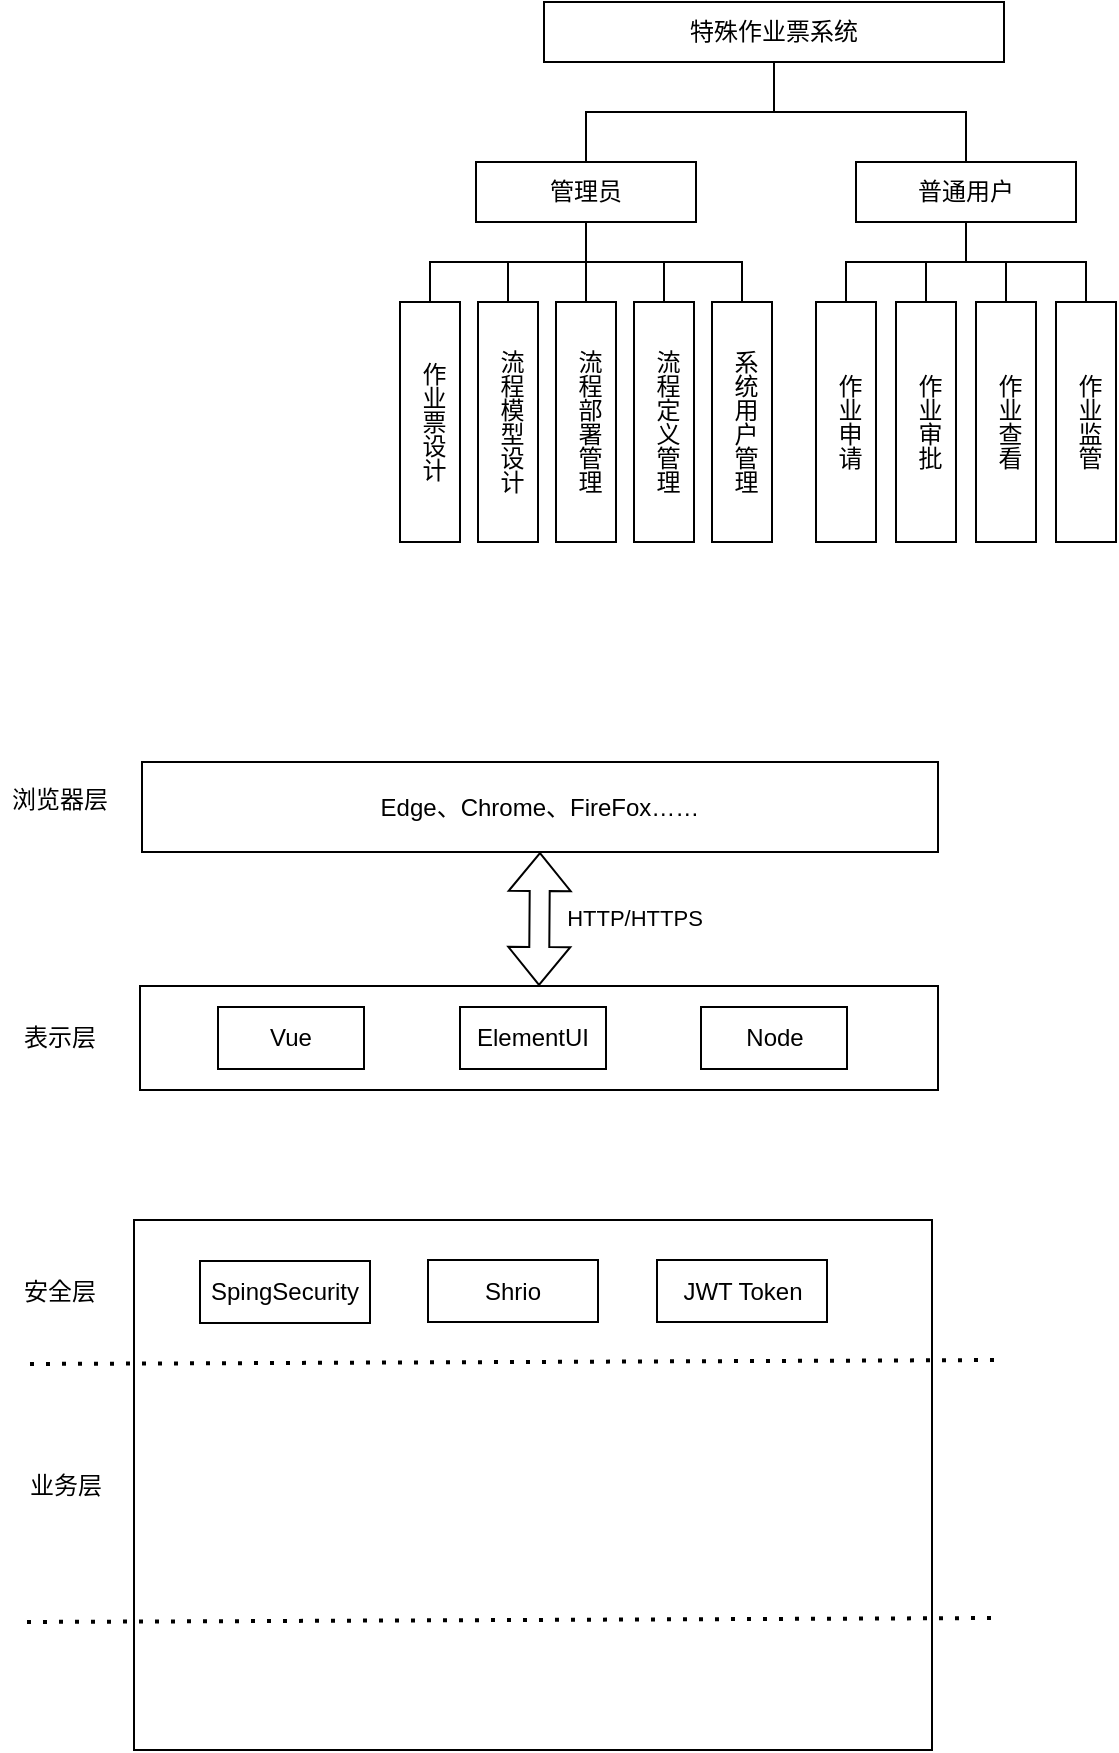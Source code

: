 <mxfile version="26.0.2">
  <diagram name="第 1 页" id="0o3vf0J7doep9oHjO9D6">
    <mxGraphModel dx="719" dy="395" grid="0" gridSize="10" guides="1" tooltips="1" connect="1" arrows="1" fold="1" page="1" pageScale="1" pageWidth="827" pageHeight="1169" math="0" shadow="0">
      <root>
        <mxCell id="0" />
        <mxCell id="1" parent="0" />
        <mxCell id="T9cRB7cxZAfNw0go3Zid-5" value="" style="edgeStyle=orthogonalEdgeStyle;rounded=0;orthogonalLoop=1;jettySize=auto;html=1;endArrow=none;endFill=0;entryX=0.5;entryY=0;entryDx=0;entryDy=0;" edge="1" parent="1" source="T9cRB7cxZAfNw0go3Zid-1" target="T9cRB7cxZAfNw0go3Zid-3">
          <mxGeometry relative="1" as="geometry" />
        </mxCell>
        <mxCell id="T9cRB7cxZAfNw0go3Zid-6" style="edgeStyle=orthogonalEdgeStyle;rounded=0;orthogonalLoop=1;jettySize=auto;html=1;endArrow=none;endFill=0;" edge="1" parent="1" source="T9cRB7cxZAfNw0go3Zid-1" target="T9cRB7cxZAfNw0go3Zid-2">
          <mxGeometry relative="1" as="geometry" />
        </mxCell>
        <mxCell id="T9cRB7cxZAfNw0go3Zid-1" value="特殊作业票系统" style="rounded=0;whiteSpace=wrap;html=1;" vertex="1" parent="1">
          <mxGeometry x="344" y="140" width="230" height="30" as="geometry" />
        </mxCell>
        <mxCell id="T9cRB7cxZAfNw0go3Zid-17" value="" style="edgeStyle=orthogonalEdgeStyle;rounded=0;orthogonalLoop=1;jettySize=auto;html=1;endArrow=none;endFill=0;" edge="1" parent="1" source="T9cRB7cxZAfNw0go3Zid-2" target="T9cRB7cxZAfNw0go3Zid-10">
          <mxGeometry relative="1" as="geometry" />
        </mxCell>
        <mxCell id="T9cRB7cxZAfNw0go3Zid-23" style="edgeStyle=orthogonalEdgeStyle;rounded=0;orthogonalLoop=1;jettySize=auto;html=1;exitX=0.5;exitY=1;exitDx=0;exitDy=0;entryX=0.5;entryY=0;entryDx=0;entryDy=0;endArrow=none;endFill=0;" edge="1" parent="1" source="T9cRB7cxZAfNw0go3Zid-2" target="T9cRB7cxZAfNw0go3Zid-7">
          <mxGeometry relative="1" as="geometry" />
        </mxCell>
        <mxCell id="T9cRB7cxZAfNw0go3Zid-24" style="edgeStyle=orthogonalEdgeStyle;rounded=0;orthogonalLoop=1;jettySize=auto;html=1;exitX=0.5;exitY=1;exitDx=0;exitDy=0;entryX=0.5;entryY=0;entryDx=0;entryDy=0;endArrow=none;endFill=0;" edge="1" parent="1" source="T9cRB7cxZAfNw0go3Zid-2" target="T9cRB7cxZAfNw0go3Zid-8">
          <mxGeometry relative="1" as="geometry" />
        </mxCell>
        <mxCell id="T9cRB7cxZAfNw0go3Zid-2" value="管理员" style="rounded=0;whiteSpace=wrap;html=1;" vertex="1" parent="1">
          <mxGeometry x="310" y="220" width="110" height="30" as="geometry" />
        </mxCell>
        <mxCell id="T9cRB7cxZAfNw0go3Zid-25" style="edgeStyle=orthogonalEdgeStyle;rounded=0;orthogonalLoop=1;jettySize=auto;html=1;exitX=0.5;exitY=1;exitDx=0;exitDy=0;entryX=0.5;entryY=0;entryDx=0;entryDy=0;endArrow=none;endFill=0;" edge="1" parent="1" source="T9cRB7cxZAfNw0go3Zid-3" target="T9cRB7cxZAfNw0go3Zid-14">
          <mxGeometry relative="1" as="geometry" />
        </mxCell>
        <mxCell id="T9cRB7cxZAfNw0go3Zid-26" style="edgeStyle=orthogonalEdgeStyle;rounded=0;orthogonalLoop=1;jettySize=auto;html=1;exitX=0.5;exitY=1;exitDx=0;exitDy=0;entryX=0.5;entryY=0;entryDx=0;entryDy=0;endArrow=none;endFill=0;" edge="1" parent="1" source="T9cRB7cxZAfNw0go3Zid-3" target="T9cRB7cxZAfNw0go3Zid-15">
          <mxGeometry relative="1" as="geometry" />
        </mxCell>
        <mxCell id="T9cRB7cxZAfNw0go3Zid-27" style="edgeStyle=orthogonalEdgeStyle;rounded=0;orthogonalLoop=1;jettySize=auto;html=1;exitX=0.5;exitY=1;exitDx=0;exitDy=0;entryX=0.5;entryY=0;entryDx=0;entryDy=0;endArrow=none;endFill=0;" edge="1" parent="1" source="T9cRB7cxZAfNw0go3Zid-3" target="T9cRB7cxZAfNw0go3Zid-13">
          <mxGeometry relative="1" as="geometry" />
        </mxCell>
        <mxCell id="T9cRB7cxZAfNw0go3Zid-28" style="edgeStyle=orthogonalEdgeStyle;rounded=0;orthogonalLoop=1;jettySize=auto;html=1;exitX=0.5;exitY=1;exitDx=0;exitDy=0;entryX=0.5;entryY=0;entryDx=0;entryDy=0;endArrow=none;endFill=0;" edge="1" parent="1" source="T9cRB7cxZAfNw0go3Zid-3" target="T9cRB7cxZAfNw0go3Zid-12">
          <mxGeometry relative="1" as="geometry" />
        </mxCell>
        <mxCell id="T9cRB7cxZAfNw0go3Zid-3" value="普通用户" style="rounded=0;whiteSpace=wrap;html=1;" vertex="1" parent="1">
          <mxGeometry x="500" y="220" width="110" height="30" as="geometry" />
        </mxCell>
        <mxCell id="T9cRB7cxZAfNw0go3Zid-7" value="流程模型设计" style="rounded=0;whiteSpace=wrap;verticalAlign=middle;textDirection=vertical-lr;labelPosition=center;verticalLabelPosition=middle;align=center;html=1;" vertex="1" parent="1">
          <mxGeometry x="311" y="290" width="30" height="120" as="geometry" />
        </mxCell>
        <mxCell id="T9cRB7cxZAfNw0go3Zid-8" value="作业票设计" style="rounded=0;whiteSpace=wrap;verticalAlign=middle;textDirection=vertical-lr;labelPosition=center;verticalLabelPosition=middle;align=center;html=1;" vertex="1" parent="1">
          <mxGeometry x="272" y="290" width="30" height="120" as="geometry" />
        </mxCell>
        <mxCell id="T9cRB7cxZAfNw0go3Zid-9" value="流程定义管理" style="rounded=0;whiteSpace=wrap;verticalAlign=middle;textDirection=vertical-lr;labelPosition=center;verticalLabelPosition=middle;align=center;html=1;" vertex="1" parent="1">
          <mxGeometry x="389" y="290" width="30" height="120" as="geometry" />
        </mxCell>
        <mxCell id="T9cRB7cxZAfNw0go3Zid-10" value="流程部署管理" style="rounded=0;whiteSpace=wrap;verticalAlign=middle;textDirection=vertical-lr;labelPosition=center;verticalLabelPosition=middle;align=center;html=1;" vertex="1" parent="1">
          <mxGeometry x="350" y="290" width="30" height="120" as="geometry" />
        </mxCell>
        <mxCell id="T9cRB7cxZAfNw0go3Zid-12" value="作业申请" style="rounded=0;whiteSpace=wrap;verticalAlign=middle;textDirection=vertical-lr;labelPosition=center;verticalLabelPosition=middle;align=center;html=1;" vertex="1" parent="1">
          <mxGeometry x="480" y="290" width="30" height="120" as="geometry" />
        </mxCell>
        <mxCell id="T9cRB7cxZAfNw0go3Zid-13" value="作业审批" style="rounded=0;whiteSpace=wrap;verticalAlign=middle;textDirection=vertical-lr;labelPosition=center;verticalLabelPosition=middle;align=center;html=1;" vertex="1" parent="1">
          <mxGeometry x="520" y="290" width="30" height="120" as="geometry" />
        </mxCell>
        <mxCell id="T9cRB7cxZAfNw0go3Zid-14" value="作业查看" style="rounded=0;whiteSpace=wrap;verticalAlign=middle;textDirection=vertical-lr;labelPosition=center;verticalLabelPosition=middle;align=center;html=1;" vertex="1" parent="1">
          <mxGeometry x="560" y="290" width="30" height="120" as="geometry" />
        </mxCell>
        <mxCell id="T9cRB7cxZAfNw0go3Zid-15" value="作业监管" style="rounded=0;whiteSpace=wrap;verticalAlign=middle;textDirection=vertical-lr;labelPosition=center;verticalLabelPosition=middle;align=center;html=1;" vertex="1" parent="1">
          <mxGeometry x="600" y="290" width="30" height="120" as="geometry" />
        </mxCell>
        <mxCell id="T9cRB7cxZAfNw0go3Zid-16" value="系统用户管理" style="rounded=0;whiteSpace=wrap;verticalAlign=middle;textDirection=vertical-lr;labelPosition=center;verticalLabelPosition=middle;align=center;html=1;" vertex="1" parent="1">
          <mxGeometry x="428" y="290" width="30" height="120" as="geometry" />
        </mxCell>
        <mxCell id="T9cRB7cxZAfNw0go3Zid-18" value="" style="edgeStyle=orthogonalEdgeStyle;rounded=0;orthogonalLoop=1;jettySize=auto;html=1;endArrow=none;endFill=0;entryX=0.5;entryY=0;entryDx=0;entryDy=0;exitX=0.5;exitY=1;exitDx=0;exitDy=0;" edge="1" parent="1" source="T9cRB7cxZAfNw0go3Zid-2" target="T9cRB7cxZAfNw0go3Zid-9">
          <mxGeometry relative="1" as="geometry">
            <mxPoint x="375" y="260" as="sourcePoint" />
            <mxPoint x="369" y="290" as="targetPoint" />
          </mxGeometry>
        </mxCell>
        <mxCell id="T9cRB7cxZAfNw0go3Zid-20" value="" style="edgeStyle=orthogonalEdgeStyle;rounded=0;orthogonalLoop=1;jettySize=auto;html=1;endArrow=none;endFill=0;entryX=0.5;entryY=0;entryDx=0;entryDy=0;exitX=0.5;exitY=1;exitDx=0;exitDy=0;" edge="1" parent="1" source="T9cRB7cxZAfNw0go3Zid-2" target="T9cRB7cxZAfNw0go3Zid-16">
          <mxGeometry relative="1" as="geometry">
            <mxPoint x="375" y="260" as="sourcePoint" />
            <mxPoint x="409" y="290" as="targetPoint" />
          </mxGeometry>
        </mxCell>
        <mxCell id="T9cRB7cxZAfNw0go3Zid-29" value="" style="rounded=0;whiteSpace=wrap;html=1;" vertex="1" parent="1">
          <mxGeometry x="142" y="632" width="399" height="52" as="geometry" />
        </mxCell>
        <mxCell id="T9cRB7cxZAfNw0go3Zid-30" value="Edge、Chrome、FireFox……" style="rounded=0;whiteSpace=wrap;html=1;" vertex="1" parent="1">
          <mxGeometry x="143" y="520" width="398" height="45" as="geometry" />
        </mxCell>
        <mxCell id="T9cRB7cxZAfNw0go3Zid-31" value="浏览器层" style="text;html=1;align=center;verticalAlign=middle;whiteSpace=wrap;rounded=0;" vertex="1" parent="1">
          <mxGeometry x="72" y="524" width="60" height="30" as="geometry" />
        </mxCell>
        <mxCell id="T9cRB7cxZAfNw0go3Zid-32" value="" style="shape=flexArrow;endArrow=classic;startArrow=classic;html=1;rounded=0;entryX=0.5;entryY=1;entryDx=0;entryDy=0;exitX=0.5;exitY=0;exitDx=0;exitDy=0;" edge="1" parent="1" source="T9cRB7cxZAfNw0go3Zid-29" target="T9cRB7cxZAfNw0go3Zid-30">
          <mxGeometry width="100" height="100" relative="1" as="geometry">
            <mxPoint x="259" y="664" as="sourcePoint" />
            <mxPoint x="359" y="564" as="targetPoint" />
          </mxGeometry>
        </mxCell>
        <mxCell id="T9cRB7cxZAfNw0go3Zid-33" value="HTTP/HTTPS" style="edgeLabel;html=1;align=center;verticalAlign=middle;resizable=0;points=[];" vertex="1" connectable="0" parent="T9cRB7cxZAfNw0go3Zid-32">
          <mxGeometry x="0.188" relative="1" as="geometry">
            <mxPoint x="47" y="6" as="offset" />
          </mxGeometry>
        </mxCell>
        <mxCell id="T9cRB7cxZAfNw0go3Zid-34" value="表示层" style="text;html=1;align=center;verticalAlign=middle;whiteSpace=wrap;rounded=0;" vertex="1" parent="1">
          <mxGeometry x="72" y="642.5" width="60" height="30" as="geometry" />
        </mxCell>
        <mxCell id="T9cRB7cxZAfNw0go3Zid-35" value="Vue" style="rounded=0;whiteSpace=wrap;html=1;" vertex="1" parent="1">
          <mxGeometry x="181" y="642.5" width="73" height="31" as="geometry" />
        </mxCell>
        <mxCell id="T9cRB7cxZAfNw0go3Zid-36" value="ElementUI" style="rounded=0;whiteSpace=wrap;html=1;" vertex="1" parent="1">
          <mxGeometry x="302" y="642.5" width="73" height="31" as="geometry" />
        </mxCell>
        <mxCell id="T9cRB7cxZAfNw0go3Zid-37" value="Node" style="rounded=0;whiteSpace=wrap;html=1;" vertex="1" parent="1">
          <mxGeometry x="422.5" y="642.5" width="73" height="31" as="geometry" />
        </mxCell>
        <mxCell id="T9cRB7cxZAfNw0go3Zid-40" value="" style="rounded=0;whiteSpace=wrap;html=1;" vertex="1" parent="1">
          <mxGeometry x="139" y="749" width="399" height="265" as="geometry" />
        </mxCell>
        <mxCell id="T9cRB7cxZAfNw0go3Zid-42" value="安全层" style="text;html=1;align=center;verticalAlign=middle;whiteSpace=wrap;rounded=0;" vertex="1" parent="1">
          <mxGeometry x="72" y="770" width="60" height="30" as="geometry" />
        </mxCell>
        <mxCell id="T9cRB7cxZAfNw0go3Zid-43" value="SpingSecurity" style="rounded=0;whiteSpace=wrap;html=1;" vertex="1" parent="1">
          <mxGeometry x="172" y="769.5" width="85" height="31" as="geometry" />
        </mxCell>
        <mxCell id="T9cRB7cxZAfNw0go3Zid-44" value="Shrio" style="rounded=0;whiteSpace=wrap;html=1;" vertex="1" parent="1">
          <mxGeometry x="286" y="769" width="85" height="31" as="geometry" />
        </mxCell>
        <mxCell id="T9cRB7cxZAfNw0go3Zid-45" value="JWT Token" style="rounded=0;whiteSpace=wrap;html=1;" vertex="1" parent="1">
          <mxGeometry x="400.5" y="769" width="85" height="31" as="geometry" />
        </mxCell>
        <mxCell id="T9cRB7cxZAfNw0go3Zid-47" value="" style="endArrow=none;dashed=1;html=1;dashPattern=1 3;strokeWidth=2;rounded=0;" edge="1" parent="1">
          <mxGeometry width="50" height="50" relative="1" as="geometry">
            <mxPoint x="87" y="821" as="sourcePoint" />
            <mxPoint x="573" y="819" as="targetPoint" />
          </mxGeometry>
        </mxCell>
        <mxCell id="T9cRB7cxZAfNw0go3Zid-48" value="" style="endArrow=none;dashed=1;html=1;dashPattern=1 3;strokeWidth=2;rounded=0;" edge="1" parent="1">
          <mxGeometry width="50" height="50" relative="1" as="geometry">
            <mxPoint x="85.5" y="950" as="sourcePoint" />
            <mxPoint x="571.5" y="948" as="targetPoint" />
          </mxGeometry>
        </mxCell>
        <mxCell id="T9cRB7cxZAfNw0go3Zid-49" value="业务层" style="text;html=1;align=center;verticalAlign=middle;whiteSpace=wrap;rounded=0;" vertex="1" parent="1">
          <mxGeometry x="75" y="866.5" width="60" height="30" as="geometry" />
        </mxCell>
      </root>
    </mxGraphModel>
  </diagram>
</mxfile>
